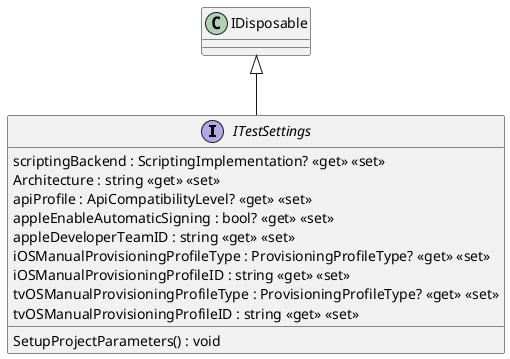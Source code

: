 @startuml
interface ITestSettings {
    scriptingBackend : ScriptingImplementation? <<get>> <<set>>
    Architecture : string <<get>> <<set>>
    apiProfile : ApiCompatibilityLevel? <<get>> <<set>>
    appleEnableAutomaticSigning : bool? <<get>> <<set>>
    appleDeveloperTeamID : string <<get>> <<set>>
    iOSManualProvisioningProfileType : ProvisioningProfileType? <<get>> <<set>>
    iOSManualProvisioningProfileID : string <<get>> <<set>>
    tvOSManualProvisioningProfileType : ProvisioningProfileType? <<get>> <<set>>
    tvOSManualProvisioningProfileID : string <<get>> <<set>>
    SetupProjectParameters() : void
}
IDisposable <|-- ITestSettings
@enduml
